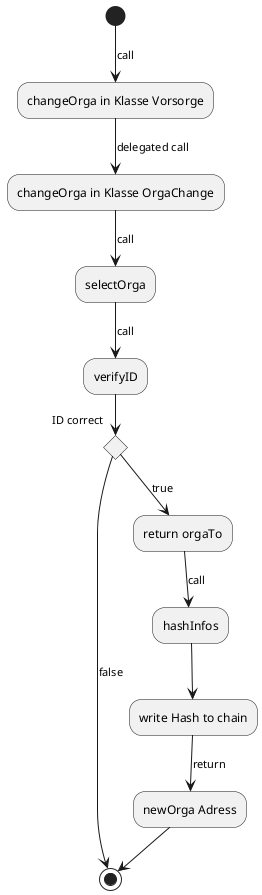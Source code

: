 @startuml Aktivitätsdiagram ChangeOrga 
(*) -->[call] "changeOrga in Klasse Vorsorge"
 --> [delegated call]"changeOrga in Klasse OrgaChange"

 --> [call]"selectOrga" 
 --> [call]"verifyID" 
 if "ID correct" then 
    --> [true]"return orgaTo" as a1
 else 
 ->[false](*)
endif
 a1 -->[call] "hashInfos"
 --> "write Hash to chain"
 --> [return] "newOrga Adress" 
 -->(*)
@enduml